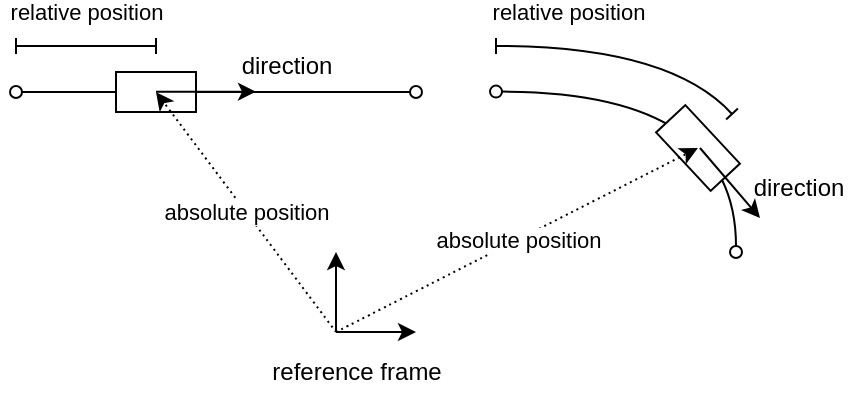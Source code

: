 <mxfile version="15.7.0" type="device"><diagram id="kiylxo3MWgIyFgHgWf9g" name="Page-1"><mxGraphModel dx="1185" dy="612" grid="1" gridSize="10" guides="1" tooltips="1" connect="1" arrows="1" fold="1" page="1" pageScale="1" pageWidth="850" pageHeight="1100" math="0" shadow="0"><root><mxCell id="0"/><mxCell id="1" parent="0"/><mxCell id="v31EHHqCWQW0DOR8V7ik-1" value="" style="endArrow=oval;html=1;rounded=0;startArrow=none;startFill=0;endFill=0;" edge="1" parent="1" source="v31EHHqCWQW0DOR8V7ik-3"><mxGeometry width="50" height="50" relative="1" as="geometry"><mxPoint x="280" y="160" as="sourcePoint"/><mxPoint x="120" y="160" as="targetPoint"/></mxGeometry></mxCell><mxCell id="v31EHHqCWQW0DOR8V7ik-3" value="" style="rounded=0;whiteSpace=wrap;html=1;" vertex="1" parent="1"><mxGeometry x="170" y="150" width="40" height="20" as="geometry"/></mxCell><mxCell id="v31EHHqCWQW0DOR8V7ik-5" value="" style="endArrow=none;html=1;rounded=0;startArrow=oval;startFill=0;" edge="1" parent="1" target="v31EHHqCWQW0DOR8V7ik-3"><mxGeometry width="50" height="50" relative="1" as="geometry"><mxPoint x="320" y="160" as="sourcePoint"/><mxPoint x="160" y="160" as="targetPoint"/></mxGeometry></mxCell><mxCell id="v31EHHqCWQW0DOR8V7ik-7" value="" style="endArrow=oval;html=1;rounded=0;edgeStyle=orthogonalEdgeStyle;curved=1;startArrow=oval;startFill=0;endFill=0;" edge="1" parent="1"><mxGeometry width="50" height="50" relative="1" as="geometry"><mxPoint x="480" y="240" as="sourcePoint"/><mxPoint x="360" y="159.8" as="targetPoint"/><Array as="points"><mxPoint x="480" y="160"/></Array></mxGeometry></mxCell><mxCell id="v31EHHqCWQW0DOR8V7ik-8" value="" style="rounded=0;whiteSpace=wrap;html=1;rotation=47;" vertex="1" parent="1"><mxGeometry x="441" y="178" width="40" height="20" as="geometry"/></mxCell><mxCell id="v31EHHqCWQW0DOR8V7ik-13" value="" style="endArrow=classic;html=1;rounded=0;curved=1;" edge="1" parent="1"><mxGeometry width="50" height="50" relative="1" as="geometry"><mxPoint x="190" y="159.86" as="sourcePoint"/><mxPoint x="240" y="159.86" as="targetPoint"/></mxGeometry></mxCell><mxCell id="v31EHHqCWQW0DOR8V7ik-14" value="" style="endArrow=classic;html=1;rounded=0;curved=1;" edge="1" parent="1"><mxGeometry width="50" height="50" relative="1" as="geometry"><mxPoint x="462" y="188" as="sourcePoint"/><mxPoint x="492" y="223" as="targetPoint"/></mxGeometry></mxCell><mxCell id="v31EHHqCWQW0DOR8V7ik-15" value="direction" style="text;html=1;align=center;verticalAlign=middle;resizable=0;points=[];autosize=1;strokeColor=none;fillColor=none;" vertex="1" parent="1"><mxGeometry x="225" y="137" width="60" height="20" as="geometry"/></mxCell><mxCell id="v31EHHqCWQW0DOR8V7ik-16" value="direction" style="text;html=1;align=center;verticalAlign=middle;resizable=0;points=[];autosize=1;strokeColor=none;fillColor=none;" vertex="1" parent="1"><mxGeometry x="481" y="198" width="60" height="20" as="geometry"/></mxCell><mxCell id="v31EHHqCWQW0DOR8V7ik-20" value="" style="endArrow=baseDash;html=1;rounded=0;curved=1;startArrow=baseDash;startFill=0;endFill=0;" edge="1" parent="1"><mxGeometry width="50" height="50" relative="1" as="geometry"><mxPoint x="120" y="137" as="sourcePoint"/><mxPoint x="190" y="137" as="targetPoint"/></mxGeometry></mxCell><mxCell id="v31EHHqCWQW0DOR8V7ik-23" value="relative position" style="edgeLabel;html=1;align=center;verticalAlign=middle;resizable=0;points=[];" vertex="1" connectable="0" parent="v31EHHqCWQW0DOR8V7ik-20"><mxGeometry relative="1" as="geometry"><mxPoint y="-17" as="offset"/></mxGeometry></mxCell><mxCell id="v31EHHqCWQW0DOR8V7ik-25" value="" style="endArrow=baseDash;html=1;rounded=0;curved=1;startArrow=baseDash;startFill=0;endFill=0;" edge="1" parent="1"><mxGeometry width="50" height="50" relative="1" as="geometry"><mxPoint x="360" y="137" as="sourcePoint"/><mxPoint x="478" y="171" as="targetPoint"/><Array as="points"><mxPoint x="447" y="137"/></Array></mxGeometry></mxCell><mxCell id="v31EHHqCWQW0DOR8V7ik-26" value="relative position" style="edgeLabel;html=1;align=center;verticalAlign=middle;resizable=0;points=[];" vertex="1" connectable="0" parent="v31EHHqCWQW0DOR8V7ik-25"><mxGeometry x="-0.657" y="-1" relative="1" as="geometry"><mxPoint x="13" y="-18" as="offset"/></mxGeometry></mxCell><mxCell id="v31EHHqCWQW0DOR8V7ik-31" value="" style="endArrow=classic;html=1;curved=1;elbow=vertical;" edge="1" parent="1"><mxGeometry width="50" height="50" relative="1" as="geometry"><mxPoint x="280" y="280" as="sourcePoint"/><mxPoint x="280" y="240" as="targetPoint"/></mxGeometry></mxCell><mxCell id="v31EHHqCWQW0DOR8V7ik-32" value="" style="endArrow=classic;html=1;curved=1;elbow=vertical;" edge="1" parent="1"><mxGeometry width="50" height="50" relative="1" as="geometry"><mxPoint x="280" y="280" as="sourcePoint"/><mxPoint x="320" y="280" as="targetPoint"/></mxGeometry></mxCell><mxCell id="v31EHHqCWQW0DOR8V7ik-33" value="" style="endArrow=classic;html=1;curved=1;elbow=vertical;dashed=1;dashPattern=1 2;" edge="1" parent="1"><mxGeometry width="50" height="50" relative="1" as="geometry"><mxPoint x="280" y="280" as="sourcePoint"/><mxPoint x="190" y="160" as="targetPoint"/></mxGeometry></mxCell><mxCell id="v31EHHqCWQW0DOR8V7ik-39" value="absolute position" style="edgeLabel;html=1;align=center;verticalAlign=middle;resizable=0;points=[];" vertex="1" connectable="0" parent="v31EHHqCWQW0DOR8V7ik-33"><mxGeometry relative="1" as="geometry"><mxPoint as="offset"/></mxGeometry></mxCell><mxCell id="v31EHHqCWQW0DOR8V7ik-38" value="" style="endArrow=classic;html=1;curved=1;elbow=vertical;dashed=1;dashPattern=1 2;" edge="1" parent="1"><mxGeometry width="50" height="50" relative="1" as="geometry"><mxPoint x="280" y="280" as="sourcePoint"/><mxPoint x="461" y="188" as="targetPoint"/></mxGeometry></mxCell><mxCell id="v31EHHqCWQW0DOR8V7ik-40" value="absolute position" style="edgeLabel;html=1;align=center;verticalAlign=middle;resizable=0;points=[];" vertex="1" connectable="0" parent="v31EHHqCWQW0DOR8V7ik-38"><mxGeometry relative="1" as="geometry"><mxPoint as="offset"/></mxGeometry></mxCell><mxCell id="v31EHHqCWQW0DOR8V7ik-43" value="reference frame" style="text;html=1;align=center;verticalAlign=middle;resizable=0;points=[];autosize=1;strokeColor=none;fillColor=none;" vertex="1" parent="1"><mxGeometry x="240" y="290" width="100" height="20" as="geometry"/></mxCell></root></mxGraphModel></diagram></mxfile>